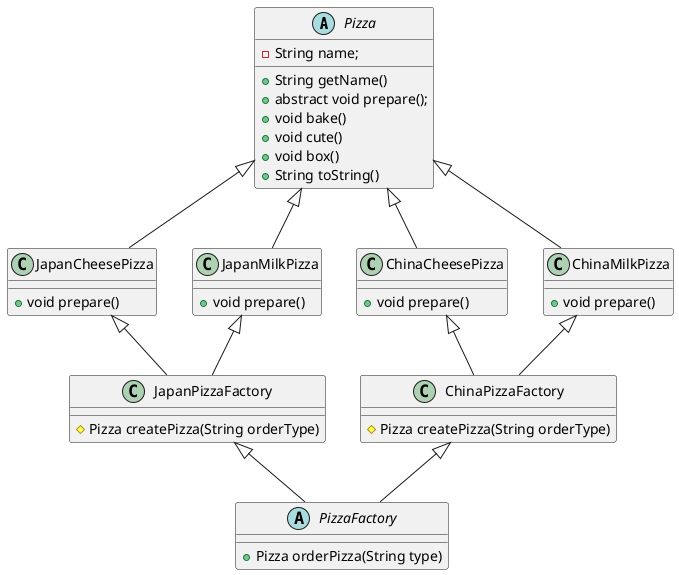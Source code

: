 @startuml

abstract class Pizza{
    - String name;
    + String getName()
    + abstract void prepare();
    + void bake()
    + void cute()
    + void box()
    + String toString()
}

together {
    class ChinaMilkPizza{
        + void prepare()
    }
    class ChinaCheesePizza{
        + void prepare()
    }
    class JapanMilkPizza{
        + void prepare()
    }
    class JapanCheesePizza{
        + void prepare()
    }
}

together {
    class ChinaPizzaFactory{
         # Pizza createPizza(String orderType)
    }
    class JapanPizzaFactory{
         # Pizza createPizza(String orderType)
    }
}

abstract class PizzaFactory {
    + Pizza orderPizza(String type)
}

Pizza <|-- ChinaMilkPizza
Pizza <|-- ChinaCheesePizza
Pizza <|-- JapanMilkPizza
Pizza <|-- JapanCheesePizza
ChinaMilkPizza <|-- ChinaPizzaFactory
ChinaCheesePizza <|-- ChinaPizzaFactory
JapanMilkPizza <|-- JapanPizzaFactory
JapanCheesePizza <|-- JapanPizzaFactory
ChinaPizzaFactory <|-- PizzaFactory
JapanPizzaFactory  <|-- PizzaFactory
@enduml